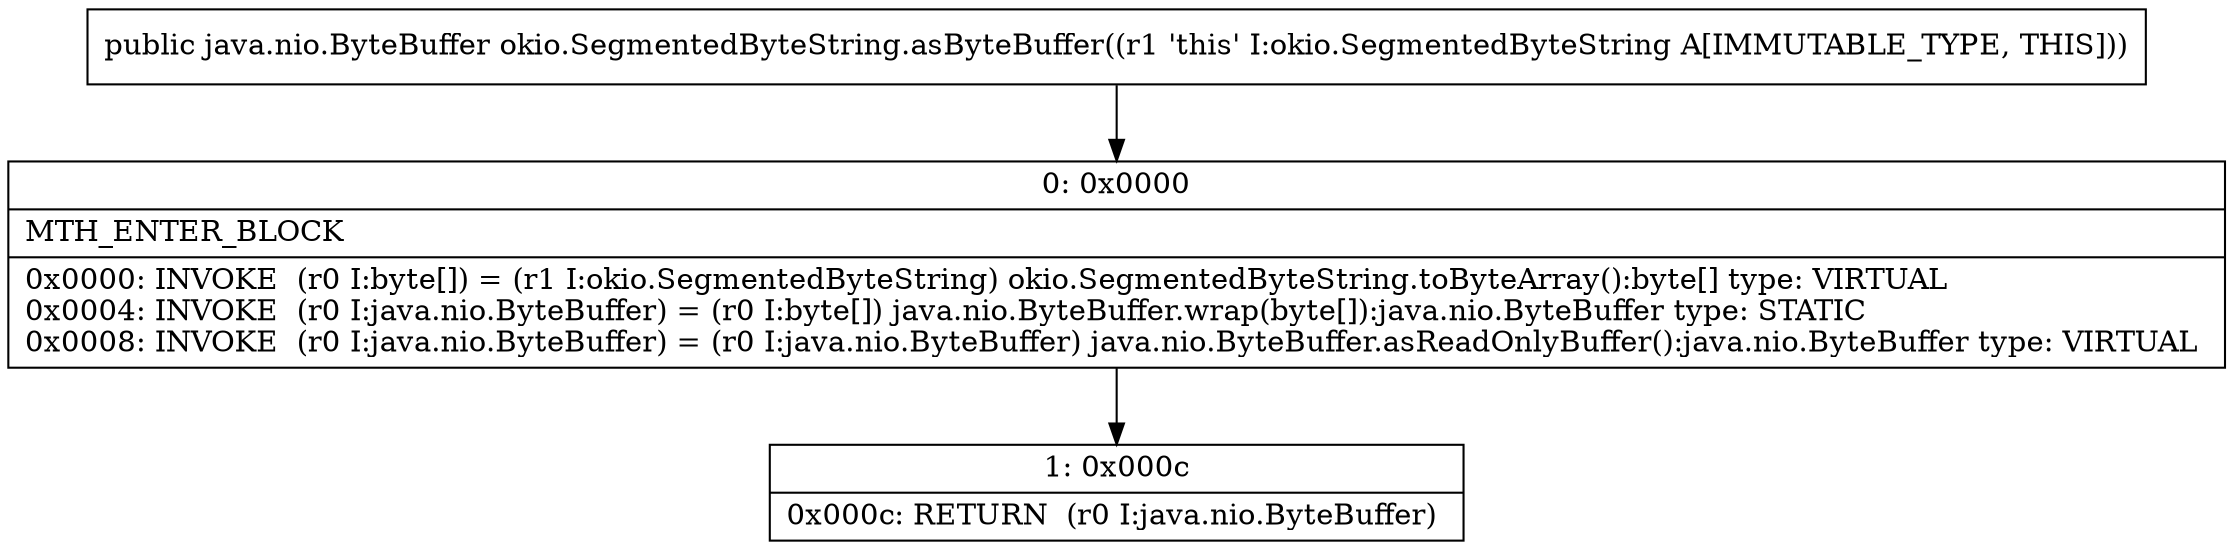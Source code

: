 digraph "CFG forokio.SegmentedByteString.asByteBuffer()Ljava\/nio\/ByteBuffer;" {
Node_0 [shape=record,label="{0\:\ 0x0000|MTH_ENTER_BLOCK\l|0x0000: INVOKE  (r0 I:byte[]) = (r1 I:okio.SegmentedByteString) okio.SegmentedByteString.toByteArray():byte[] type: VIRTUAL \l0x0004: INVOKE  (r0 I:java.nio.ByteBuffer) = (r0 I:byte[]) java.nio.ByteBuffer.wrap(byte[]):java.nio.ByteBuffer type: STATIC \l0x0008: INVOKE  (r0 I:java.nio.ByteBuffer) = (r0 I:java.nio.ByteBuffer) java.nio.ByteBuffer.asReadOnlyBuffer():java.nio.ByteBuffer type: VIRTUAL \l}"];
Node_1 [shape=record,label="{1\:\ 0x000c|0x000c: RETURN  (r0 I:java.nio.ByteBuffer) \l}"];
MethodNode[shape=record,label="{public java.nio.ByteBuffer okio.SegmentedByteString.asByteBuffer((r1 'this' I:okio.SegmentedByteString A[IMMUTABLE_TYPE, THIS])) }"];
MethodNode -> Node_0;
Node_0 -> Node_1;
}

